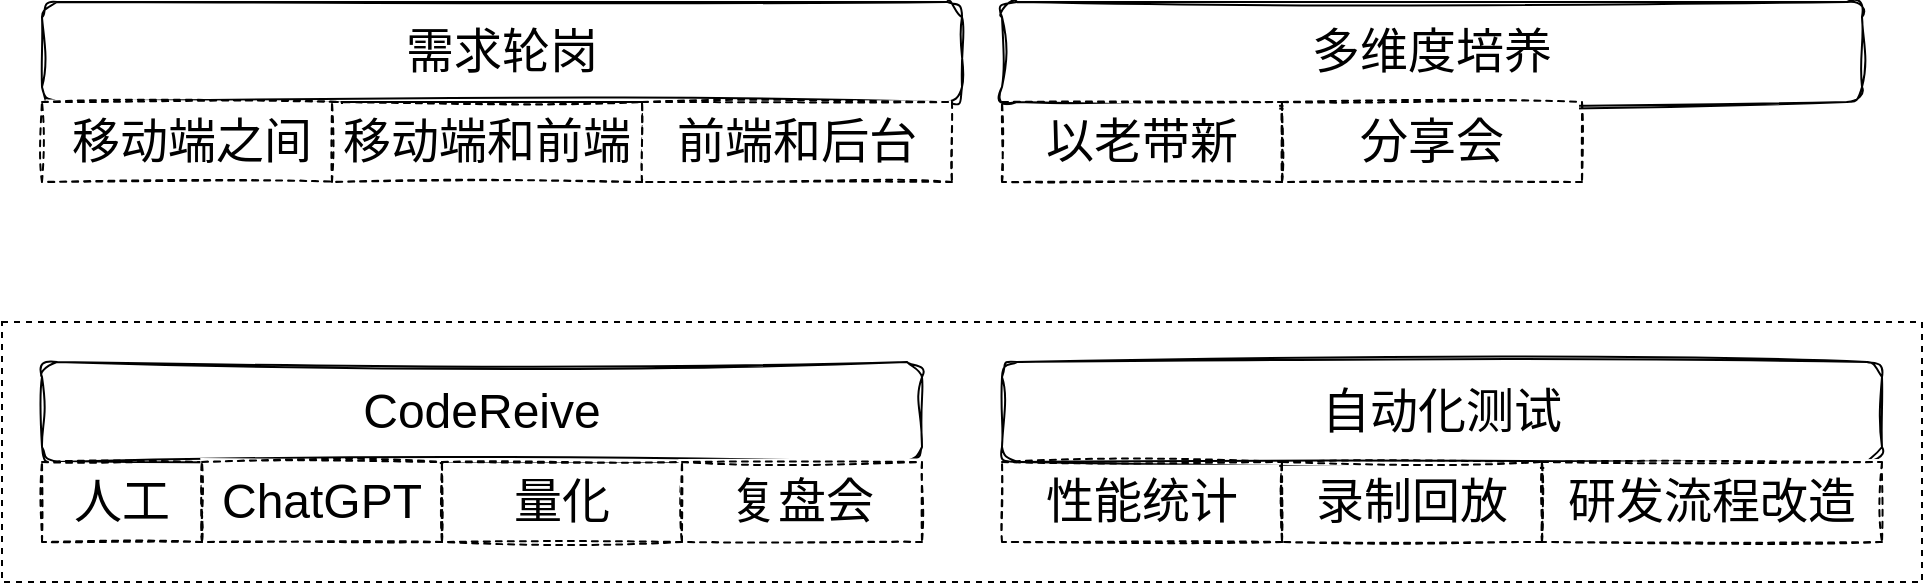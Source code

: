 <mxfile version="20.7.2" type="github">
  <diagram id="J6G15a_BRsCCqsACRKnu" name="第 1 页">
    <mxGraphModel dx="1242" dy="795" grid="1" gridSize="10" guides="1" tooltips="1" connect="1" arrows="1" fold="1" page="1" pageScale="1" pageWidth="827" pageHeight="1169" math="0" shadow="0">
      <root>
        <mxCell id="0" />
        <mxCell id="1" parent="0" />
        <mxCell id="OaOdMLqsqsNI3HUmongC-6" value="" style="rounded=0;whiteSpace=wrap;html=1;dashed=1;" vertex="1" parent="1">
          <mxGeometry x="70" y="460" width="960" height="130" as="geometry" />
        </mxCell>
        <mxCell id="BNRYyk6rxKsf39EG5g5h-1" value="&lt;font style=&quot;font-size: 24px;&quot;&gt;CodeReive&lt;/font&gt;" style="rounded=1;whiteSpace=wrap;html=1;sketch=1;curveFitting=1;jiggle=2;" parent="1" vertex="1">
          <mxGeometry x="90" y="480" width="440" height="50" as="geometry" />
        </mxCell>
        <mxCell id="BNRYyk6rxKsf39EG5g5h-3" value="人工" style="rounded=0;whiteSpace=wrap;html=1;sketch=1;fontSize=24;dashed=1;" parent="1" vertex="1">
          <mxGeometry x="90" y="530" width="80" height="40" as="geometry" />
        </mxCell>
        <mxCell id="BNRYyk6rxKsf39EG5g5h-4" value="ChatGPT" style="rounded=0;whiteSpace=wrap;html=1;sketch=1;fontSize=24;dashed=1;" parent="1" vertex="1">
          <mxGeometry x="170" y="530" width="120" height="40" as="geometry" />
        </mxCell>
        <mxCell id="BNRYyk6rxKsf39EG5g5h-5" value="量化" style="rounded=0;whiteSpace=wrap;html=1;sketch=1;fontSize=24;dashed=1;" parent="1" vertex="1">
          <mxGeometry x="290" y="530" width="120" height="40" as="geometry" />
        </mxCell>
        <mxCell id="BNRYyk6rxKsf39EG5g5h-6" value="复盘会" style="rounded=0;whiteSpace=wrap;html=1;sketch=1;fontSize=24;dashed=1;" parent="1" vertex="1">
          <mxGeometry x="410" y="530" width="120" height="40" as="geometry" />
        </mxCell>
        <mxCell id="BNRYyk6rxKsf39EG5g5h-7" value="&lt;font style=&quot;font-size: 24px;&quot;&gt;自动化测试&lt;/font&gt;" style="rounded=1;whiteSpace=wrap;html=1;sketch=1;curveFitting=1;jiggle=2;" parent="1" vertex="1">
          <mxGeometry x="570" y="480" width="440" height="50" as="geometry" />
        </mxCell>
        <mxCell id="OaOdMLqsqsNI3HUmongC-1" value="性能统计" style="rounded=0;whiteSpace=wrap;html=1;sketch=1;fontSize=24;dashed=1;" vertex="1" parent="1">
          <mxGeometry x="570" y="530" width="140" height="40" as="geometry" />
        </mxCell>
        <mxCell id="OaOdMLqsqsNI3HUmongC-3" value="录制回放" style="rounded=0;whiteSpace=wrap;html=1;sketch=1;fontSize=24;dashed=1;" vertex="1" parent="1">
          <mxGeometry x="710" y="530" width="130" height="40" as="geometry" />
        </mxCell>
        <mxCell id="OaOdMLqsqsNI3HUmongC-4" value="研发流程改造" style="rounded=0;whiteSpace=wrap;html=1;sketch=1;fontSize=24;dashed=1;" vertex="1" parent="1">
          <mxGeometry x="840" y="530" width="170" height="40" as="geometry" />
        </mxCell>
        <mxCell id="OaOdMLqsqsNI3HUmongC-5" value="&lt;font style=&quot;font-size: 24px;&quot;&gt;需求轮岗&lt;/font&gt;" style="rounded=1;whiteSpace=wrap;html=1;sketch=1;curveFitting=1;jiggle=2;" vertex="1" parent="1">
          <mxGeometry x="90" y="300" width="460" height="50" as="geometry" />
        </mxCell>
        <mxCell id="OaOdMLqsqsNI3HUmongC-7" value="移动端之间" style="rounded=0;whiteSpace=wrap;html=1;sketch=1;fontSize=24;dashed=1;" vertex="1" parent="1">
          <mxGeometry x="90" y="350" width="150" height="40" as="geometry" />
        </mxCell>
        <mxCell id="OaOdMLqsqsNI3HUmongC-8" value="移动端和前端" style="rounded=0;whiteSpace=wrap;html=1;sketch=1;fontSize=24;dashed=1;" vertex="1" parent="1">
          <mxGeometry x="235" y="350" width="155" height="40" as="geometry" />
        </mxCell>
        <mxCell id="OaOdMLqsqsNI3HUmongC-9" value="前端和后台" style="rounded=0;whiteSpace=wrap;html=1;sketch=1;fontSize=24;dashed=1;" vertex="1" parent="1">
          <mxGeometry x="390" y="350" width="155" height="40" as="geometry" />
        </mxCell>
        <mxCell id="OaOdMLqsqsNI3HUmongC-10" value="&lt;font style=&quot;font-size: 24px;&quot;&gt;多维度培养&lt;/font&gt;" style="rounded=1;whiteSpace=wrap;html=1;sketch=1;curveFitting=1;jiggle=2;" vertex="1" parent="1">
          <mxGeometry x="570" y="300" width="430" height="50" as="geometry" />
        </mxCell>
        <mxCell id="OaOdMLqsqsNI3HUmongC-11" value="以老带新" style="rounded=0;whiteSpace=wrap;html=1;sketch=1;fontSize=24;dashed=1;" vertex="1" parent="1">
          <mxGeometry x="570" y="350" width="140" height="40" as="geometry" />
        </mxCell>
        <mxCell id="OaOdMLqsqsNI3HUmongC-12" value="分享会" style="rounded=0;whiteSpace=wrap;html=1;sketch=1;fontSize=24;dashed=1;" vertex="1" parent="1">
          <mxGeometry x="710" y="350" width="150" height="40" as="geometry" />
        </mxCell>
      </root>
    </mxGraphModel>
  </diagram>
</mxfile>
